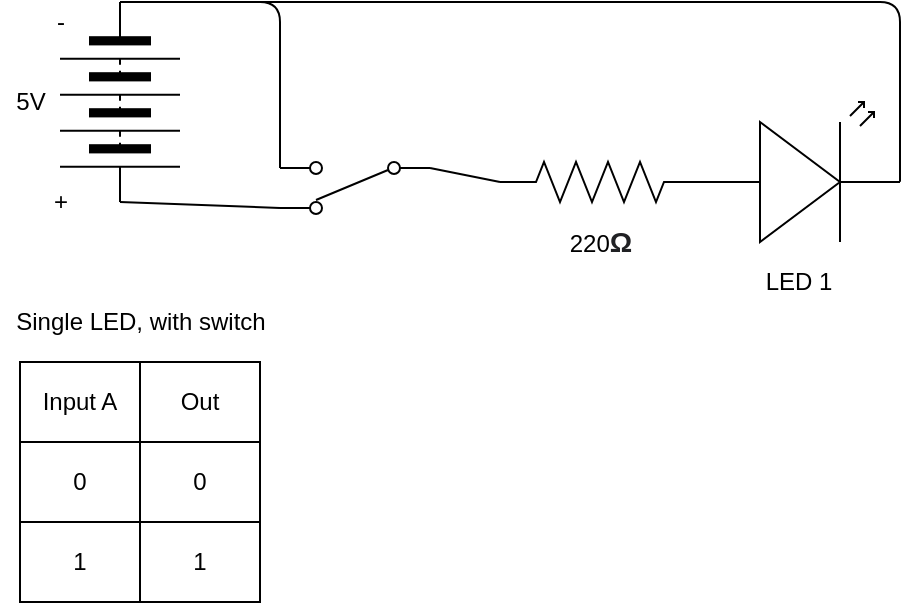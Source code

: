 <mxfile>
    <diagram id="ZC14DYWnwUM-CAudq5c_" name="Page-1">
        <mxGraphModel dx="594" dy="561" grid="1" gridSize="10" guides="1" tooltips="1" connect="1" arrows="1" fold="1" page="1" pageScale="1" pageWidth="827" pageHeight="1169" math="0" shadow="0">
            <root>
                <mxCell id="0"/>
                <mxCell id="1" parent="0"/>
                <mxCell id="7" style="edgeStyle=none;html=1;exitX=1;exitY=0.5;exitDx=0;exitDy=0;entryX=1;entryY=0.115;entryDx=0;entryDy=0;entryPerimeter=0;endArrow=none;endFill=0;" parent="1" source="2" target="4" edge="1">
                    <mxGeometry relative="1" as="geometry"/>
                </mxCell>
                <mxCell id="8" style="edgeStyle=none;html=1;exitX=0;exitY=0.5;exitDx=0;exitDy=0;entryX=1;entryY=0.885;entryDx=0;entryDy=0;entryPerimeter=0;endArrow=none;endFill=0;" parent="1" source="2" target="4" edge="1">
                    <mxGeometry relative="1" as="geometry">
                        <Array as="points">
                            <mxPoint x="180" y="230"/>
                        </Array>
                    </mxGeometry>
                </mxCell>
                <mxCell id="2" value="" style="pointerEvents=1;verticalLabelPosition=bottom;shadow=0;dashed=0;align=center;html=1;verticalAlign=top;shape=mxgraph.electrical.miscellaneous.batteryStack;rotation=90;" parent="1" vertex="1">
                    <mxGeometry x="50" y="250" width="100" height="60" as="geometry"/>
                </mxCell>
                <mxCell id="3" value="" style="pointerEvents=1;verticalLabelPosition=bottom;shadow=0;dashed=0;align=center;html=1;verticalAlign=top;shape=mxgraph.electrical.resistors.resistor_2;" parent="1" vertex="1">
                    <mxGeometry x="290" y="310" width="100" height="20" as="geometry"/>
                </mxCell>
                <mxCell id="9" style="edgeStyle=none;html=1;exitX=0;exitY=0.885;exitDx=0;exitDy=0;exitPerimeter=0;entryX=0;entryY=0.5;entryDx=0;entryDy=0;entryPerimeter=0;endArrow=none;endFill=0;" parent="1" source="4" target="3" edge="1">
                    <mxGeometry relative="1" as="geometry"/>
                </mxCell>
                <mxCell id="4" value="" style="pointerEvents=1;verticalLabelPosition=bottom;shadow=0;dashed=0;align=center;html=1;verticalAlign=top;shape=mxgraph.electrical.electro-mechanical.2-way_switch;rotation=-180;" parent="1" vertex="1">
                    <mxGeometry x="180" y="310" width="75" height="26" as="geometry"/>
                </mxCell>
                <mxCell id="10" style="edgeStyle=none;html=1;exitX=1;exitY=0.57;exitDx=0;exitDy=0;exitPerimeter=0;endArrow=none;endFill=0;" parent="1" source="5" edge="1">
                    <mxGeometry relative="1" as="geometry">
                        <mxPoint x="170" y="230" as="targetPoint"/>
                        <Array as="points">
                            <mxPoint x="490" y="230"/>
                        </Array>
                    </mxGeometry>
                </mxCell>
                <mxCell id="5" value="" style="verticalLabelPosition=bottom;shadow=0;dashed=0;align=center;html=1;verticalAlign=top;shape=mxgraph.electrical.opto_electronics.led_2;pointerEvents=1;" parent="1" vertex="1">
                    <mxGeometry x="390" y="280" width="100" height="70" as="geometry"/>
                </mxCell>
                <mxCell id="11" value="5V" style="text;html=1;align=center;verticalAlign=middle;resizable=0;points=[];autosize=1;strokeColor=none;fillColor=none;" parent="1" vertex="1">
                    <mxGeometry x="40" y="270" width="30" height="20" as="geometry"/>
                </mxCell>
                <mxCell id="12" value="-" style="text;html=1;align=center;verticalAlign=middle;resizable=0;points=[];autosize=1;strokeColor=none;fillColor=none;" parent="1" vertex="1">
                    <mxGeometry x="60" y="230" width="20" height="20" as="geometry"/>
                </mxCell>
                <mxCell id="13" value="+" style="text;html=1;align=center;verticalAlign=middle;resizable=0;points=[];autosize=1;strokeColor=none;fillColor=none;" parent="1" vertex="1">
                    <mxGeometry x="60" y="320" width="20" height="20" as="geometry"/>
                </mxCell>
                <mxCell id="14" value="220&lt;b style=&quot;color: rgb(32 , 33 , 36) ; font-family: &amp;#34;arial&amp;#34; , sans-serif ; font-size: 14px ; text-align: left ; background-color: rgb(255 , 255 , 255)&quot;&gt;Ω&lt;/b&gt;" style="text;html=1;align=center;verticalAlign=middle;resizable=0;points=[];autosize=1;strokeColor=none;fillColor=none;" parent="1" vertex="1">
                    <mxGeometry x="315" y="340" width="50" height="20" as="geometry"/>
                </mxCell>
                <mxCell id="15" value="LED 1" style="text;html=1;align=center;verticalAlign=middle;resizable=0;points=[];autosize=1;strokeColor=none;fillColor=none;" parent="1" vertex="1">
                    <mxGeometry x="414" y="360" width="50" height="20" as="geometry"/>
                </mxCell>
                <mxCell id="16" value="" style="shape=table;startSize=0;container=1;collapsible=0;childLayout=tableLayout;" vertex="1" parent="1">
                    <mxGeometry x="50" y="410" width="120" height="120" as="geometry"/>
                </mxCell>
                <mxCell id="17" value="" style="shape=partialRectangle;collapsible=0;dropTarget=0;pointerEvents=0;fillColor=none;top=0;left=0;bottom=0;right=0;points=[[0,0.5],[1,0.5]];portConstraint=eastwest;" vertex="1" parent="16">
                    <mxGeometry width="120" height="40" as="geometry"/>
                </mxCell>
                <mxCell id="18" value="Input A" style="shape=partialRectangle;html=1;whiteSpace=wrap;connectable=0;overflow=hidden;fillColor=none;top=0;left=0;bottom=0;right=0;pointerEvents=1;" vertex="1" parent="17">
                    <mxGeometry width="60" height="40" as="geometry">
                        <mxRectangle width="60" height="40" as="alternateBounds"/>
                    </mxGeometry>
                </mxCell>
                <mxCell id="19" value="Out" style="shape=partialRectangle;html=1;whiteSpace=wrap;connectable=0;overflow=hidden;fillColor=none;top=0;left=0;bottom=0;right=0;pointerEvents=1;" vertex="1" parent="17">
                    <mxGeometry x="60" width="60" height="40" as="geometry">
                        <mxRectangle width="60" height="40" as="alternateBounds"/>
                    </mxGeometry>
                </mxCell>
                <mxCell id="20" value="" style="shape=partialRectangle;collapsible=0;dropTarget=0;pointerEvents=0;fillColor=none;top=0;left=0;bottom=0;right=0;points=[[0,0.5],[1,0.5]];portConstraint=eastwest;" vertex="1" parent="16">
                    <mxGeometry y="40" width="120" height="40" as="geometry"/>
                </mxCell>
                <mxCell id="21" value="0" style="shape=partialRectangle;html=1;whiteSpace=wrap;connectable=0;overflow=hidden;fillColor=none;top=0;left=0;bottom=0;right=0;pointerEvents=1;" vertex="1" parent="20">
                    <mxGeometry width="60" height="40" as="geometry">
                        <mxRectangle width="60" height="40" as="alternateBounds"/>
                    </mxGeometry>
                </mxCell>
                <mxCell id="22" value="0" style="shape=partialRectangle;html=1;whiteSpace=wrap;connectable=0;overflow=hidden;fillColor=none;top=0;left=0;bottom=0;right=0;pointerEvents=1;" vertex="1" parent="20">
                    <mxGeometry x="60" width="60" height="40" as="geometry">
                        <mxRectangle width="60" height="40" as="alternateBounds"/>
                    </mxGeometry>
                </mxCell>
                <mxCell id="23" value="" style="shape=partialRectangle;collapsible=0;dropTarget=0;pointerEvents=0;fillColor=none;top=0;left=0;bottom=0;right=0;points=[[0,0.5],[1,0.5]];portConstraint=eastwest;" vertex="1" parent="16">
                    <mxGeometry y="80" width="120" height="40" as="geometry"/>
                </mxCell>
                <mxCell id="24" value="1" style="shape=partialRectangle;html=1;whiteSpace=wrap;connectable=0;overflow=hidden;fillColor=none;top=0;left=0;bottom=0;right=0;pointerEvents=1;" vertex="1" parent="23">
                    <mxGeometry width="60" height="40" as="geometry">
                        <mxRectangle width="60" height="40" as="alternateBounds"/>
                    </mxGeometry>
                </mxCell>
                <mxCell id="25" value="1" style="shape=partialRectangle;html=1;whiteSpace=wrap;connectable=0;overflow=hidden;fillColor=none;top=0;left=0;bottom=0;right=0;pointerEvents=1;" vertex="1" parent="23">
                    <mxGeometry x="60" width="60" height="40" as="geometry">
                        <mxRectangle width="60" height="40" as="alternateBounds"/>
                    </mxGeometry>
                </mxCell>
                <mxCell id="26" value="Single LED, with switch" style="text;html=1;align=center;verticalAlign=middle;resizable=0;points=[];autosize=1;strokeColor=none;fillColor=none;" vertex="1" parent="1">
                    <mxGeometry x="40" y="380" width="140" height="20" as="geometry"/>
                </mxCell>
            </root>
        </mxGraphModel>
    </diagram>
</mxfile>